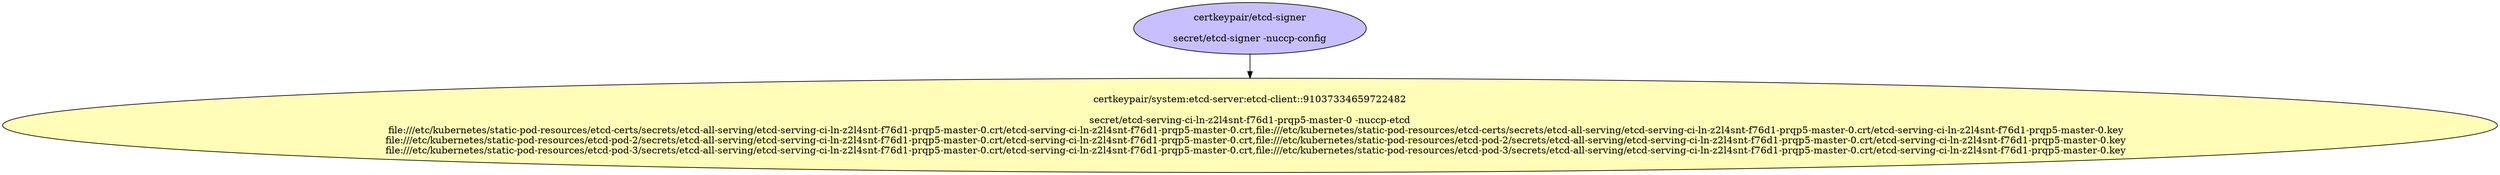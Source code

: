 digraph "Local Certificate" {
  // Node definitions.
  1 [
    label="certkeypair/etcd-signer\n\nsecret/etcd-signer -nuccp-config\n"
    style=filled
    fillcolor="#c7bfff"
  ];
  4 [
    label="certkeypair/system:etcd-server:etcd-client::91037334659722482\n\nsecret/etcd-serving-ci-ln-z2l4snt-f76d1-prqp5-master-0 -nuccp-etcd\n    file:///etc/kubernetes/static-pod-resources/etcd-certs/secrets/etcd-all-serving/etcd-serving-ci-ln-z2l4snt-f76d1-prqp5-master-0.crt/etcd-serving-ci-ln-z2l4snt-f76d1-prqp5-master-0.crt,file:///etc/kubernetes/static-pod-resources/etcd-certs/secrets/etcd-all-serving/etcd-serving-ci-ln-z2l4snt-f76d1-prqp5-master-0.crt/etcd-serving-ci-ln-z2l4snt-f76d1-prqp5-master-0.key\n    file:///etc/kubernetes/static-pod-resources/etcd-pod-2/secrets/etcd-all-serving/etcd-serving-ci-ln-z2l4snt-f76d1-prqp5-master-0.crt/etcd-serving-ci-ln-z2l4snt-f76d1-prqp5-master-0.crt,file:///etc/kubernetes/static-pod-resources/etcd-pod-2/secrets/etcd-all-serving/etcd-serving-ci-ln-z2l4snt-f76d1-prqp5-master-0.crt/etcd-serving-ci-ln-z2l4snt-f76d1-prqp5-master-0.key\n    file:///etc/kubernetes/static-pod-resources/etcd-pod-3/secrets/etcd-all-serving/etcd-serving-ci-ln-z2l4snt-f76d1-prqp5-master-0.crt/etcd-serving-ci-ln-z2l4snt-f76d1-prqp5-master-0.crt,file:///etc/kubernetes/static-pod-resources/etcd-pod-3/secrets/etcd-all-serving/etcd-serving-ci-ln-z2l4snt-f76d1-prqp5-master-0.crt/etcd-serving-ci-ln-z2l4snt-f76d1-prqp5-master-0.key\n"
    style=filled
    fillcolor="#fffdb8"
  ];

  // Edge definitions.
  1 -> 4;
}